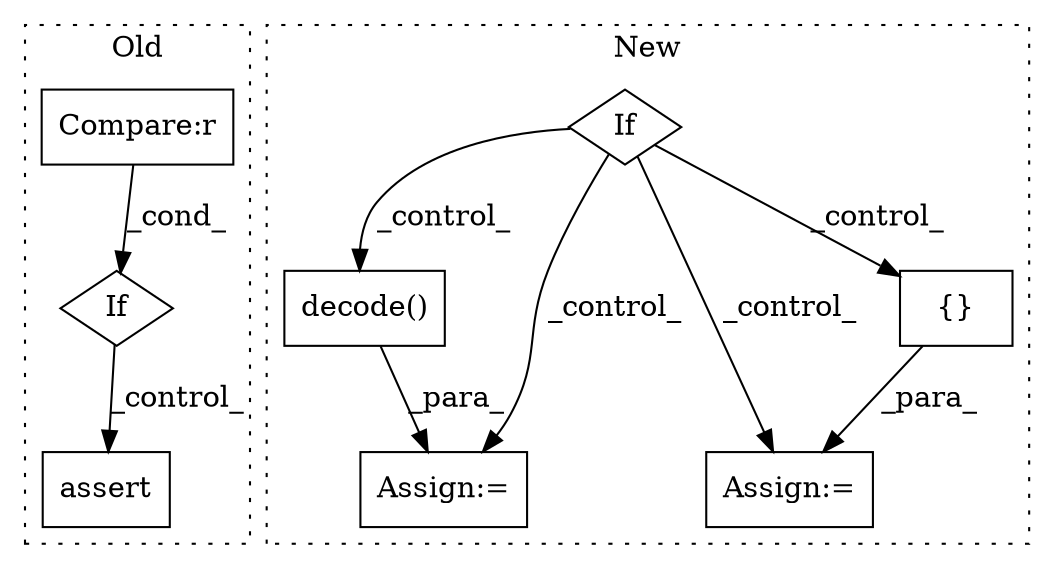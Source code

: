 digraph G {
subgraph cluster0 {
1 [label="assert" a="65" s="1453" l="7" shape="box"];
6 [label="If" a="96" s="1080" l="3" shape="diamond"];
8 [label="Compare:r" a="40" s="1083" l="14" shape="box"];
label = "Old";
style="dotted";
}
subgraph cluster1 {
2 [label="decode()" a="75" s="1060" l="55" shape="box"];
3 [label="Assign:=" a="68" s="1057" l="3" shape="box"];
4 [label="If" a="96" s="610" l="3" shape="diamond"];
5 [label="Assign:=" a="68" s="982" l="3" shape="box"];
7 [label="{}" a="59" s="985,1040" l="1,0" shape="box"];
label = "New";
style="dotted";
}
2 -> 3 [label="_para_"];
4 -> 7 [label="_control_"];
4 -> 5 [label="_control_"];
4 -> 3 [label="_control_"];
4 -> 2 [label="_control_"];
6 -> 1 [label="_control_"];
7 -> 5 [label="_para_"];
8 -> 6 [label="_cond_"];
}